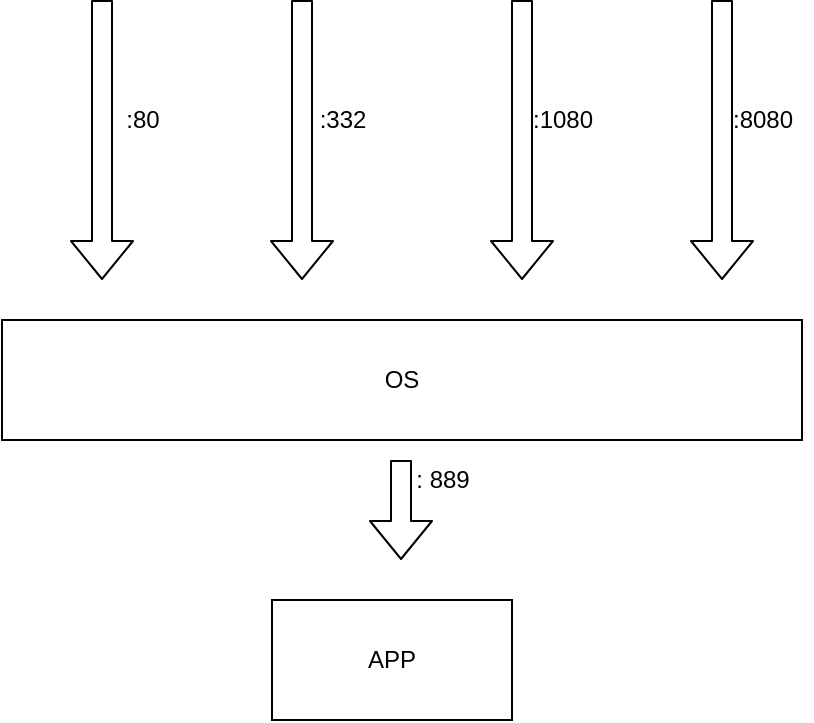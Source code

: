 <mxfile version="14.1.9" type="github"><diagram id="E9cvP8-hrXst8l2Lpi1W" name="Page-1"><mxGraphModel dx="1383" dy="1940" grid="1" gridSize="10" guides="1" tooltips="1" connect="1" arrows="1" fold="1" page="1" pageScale="1" pageWidth="827" pageHeight="1169" math="0" shadow="0"><root><mxCell id="0"/><mxCell id="1" parent="0"/><mxCell id="RLwBaFmTN6YLBvxPfop1-1" value="OS" style="rounded=0;whiteSpace=wrap;html=1;" parent="1" vertex="1"><mxGeometry x="200" y="140" width="400" height="60" as="geometry"/></mxCell><mxCell id="RLwBaFmTN6YLBvxPfop1-2" value="APP" style="rounded=0;whiteSpace=wrap;html=1;" parent="1" vertex="1"><mxGeometry x="335" y="280" width="120" height="60" as="geometry"/></mxCell><mxCell id="RLwBaFmTN6YLBvxPfop1-3" value="" style="shape=flexArrow;endArrow=classic;html=1;" parent="1" edge="1"><mxGeometry width="50" height="50" relative="1" as="geometry"><mxPoint x="250" y="-20" as="sourcePoint"/><mxPoint x="250" y="120" as="targetPoint"/></mxGeometry></mxCell><mxCell id="RLwBaFmTN6YLBvxPfop1-4" value=":80" style="text;html=1;align=center;verticalAlign=middle;resizable=0;points=[];autosize=1;" parent="1" vertex="1"><mxGeometry x="255" y="30" width="30" height="20" as="geometry"/></mxCell><mxCell id="RLwBaFmTN6YLBvxPfop1-5" value="" style="shape=flexArrow;endArrow=classic;html=1;" parent="1" edge="1"><mxGeometry width="50" height="50" relative="1" as="geometry"><mxPoint x="350" y="-20" as="sourcePoint"/><mxPoint x="350" y="120" as="targetPoint"/></mxGeometry></mxCell><mxCell id="RLwBaFmTN6YLBvxPfop1-6" value=":332" style="text;html=1;align=center;verticalAlign=middle;resizable=0;points=[];autosize=1;" parent="1" vertex="1"><mxGeometry x="350" y="30" width="40" height="20" as="geometry"/></mxCell><mxCell id="RLwBaFmTN6YLBvxPfop1-7" value="" style="shape=flexArrow;endArrow=classic;html=1;" parent="1" edge="1"><mxGeometry width="50" height="50" relative="1" as="geometry"><mxPoint x="460" y="-20" as="sourcePoint"/><mxPoint x="460" y="120" as="targetPoint"/></mxGeometry></mxCell><mxCell id="RLwBaFmTN6YLBvxPfop1-8" value=":1080" style="text;html=1;align=center;verticalAlign=middle;resizable=0;points=[];autosize=1;" parent="1" vertex="1"><mxGeometry x="455" y="30" width="50" height="20" as="geometry"/></mxCell><mxCell id="RLwBaFmTN6YLBvxPfop1-9" value="" style="shape=flexArrow;endArrow=classic;html=1;" parent="1" edge="1"><mxGeometry width="50" height="50" relative="1" as="geometry"><mxPoint x="560" y="-20" as="sourcePoint"/><mxPoint x="560" y="120" as="targetPoint"/></mxGeometry></mxCell><mxCell id="RLwBaFmTN6YLBvxPfop1-10" value=":8080" style="text;html=1;align=center;verticalAlign=middle;resizable=0;points=[];autosize=1;" parent="1" vertex="1"><mxGeometry x="555" y="30" width="50" height="20" as="geometry"/></mxCell><mxCell id="RLwBaFmTN6YLBvxPfop1-11" value="" style="shape=flexArrow;endArrow=classic;html=1;" parent="1" edge="1"><mxGeometry width="50" height="50" relative="1" as="geometry"><mxPoint x="399.5" y="210" as="sourcePoint"/><mxPoint x="399.5" y="260" as="targetPoint"/></mxGeometry></mxCell><mxCell id="RLwBaFmTN6YLBvxPfop1-12" value=": 889" style="text;html=1;align=center;verticalAlign=middle;resizable=0;points=[];autosize=1;" parent="1" vertex="1"><mxGeometry x="400" y="210" width="40" height="20" as="geometry"/></mxCell></root></mxGraphModel></diagram></mxfile>